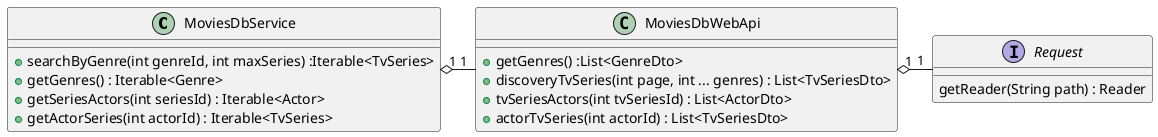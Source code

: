 @startuml
'https://plantuml.com/class-diagram

class MoviesDbService {
	+  searchByGenre(int genreId, int maxSeries) :Iterable<TvSeries>
	+  getGenres() : Iterable<Genre>
	+  getSeriesActors(int seriesId) : Iterable<Actor>
	+  getActorSeries(int actorId) : Iterable<TvSeries>
}

class MoviesDbWebApi {
	+ getGenres() :List<GenreDto>
	+ discoveryTvSeries(int page, int ... genres) : List<TvSeriesDto>
	+ tvSeriesActors(int tvSeriesId) : List<ActorDto>
	+ actorTvSeries(int actorId) : List<TvSeriesDto>
}

interface Request {
	getReader(String path) : Reader
}

MoviesDbService   "1"   o- "1" MoviesDbWebApi
MoviesDbWebApi    "1"   o- "1" Request
@enduml